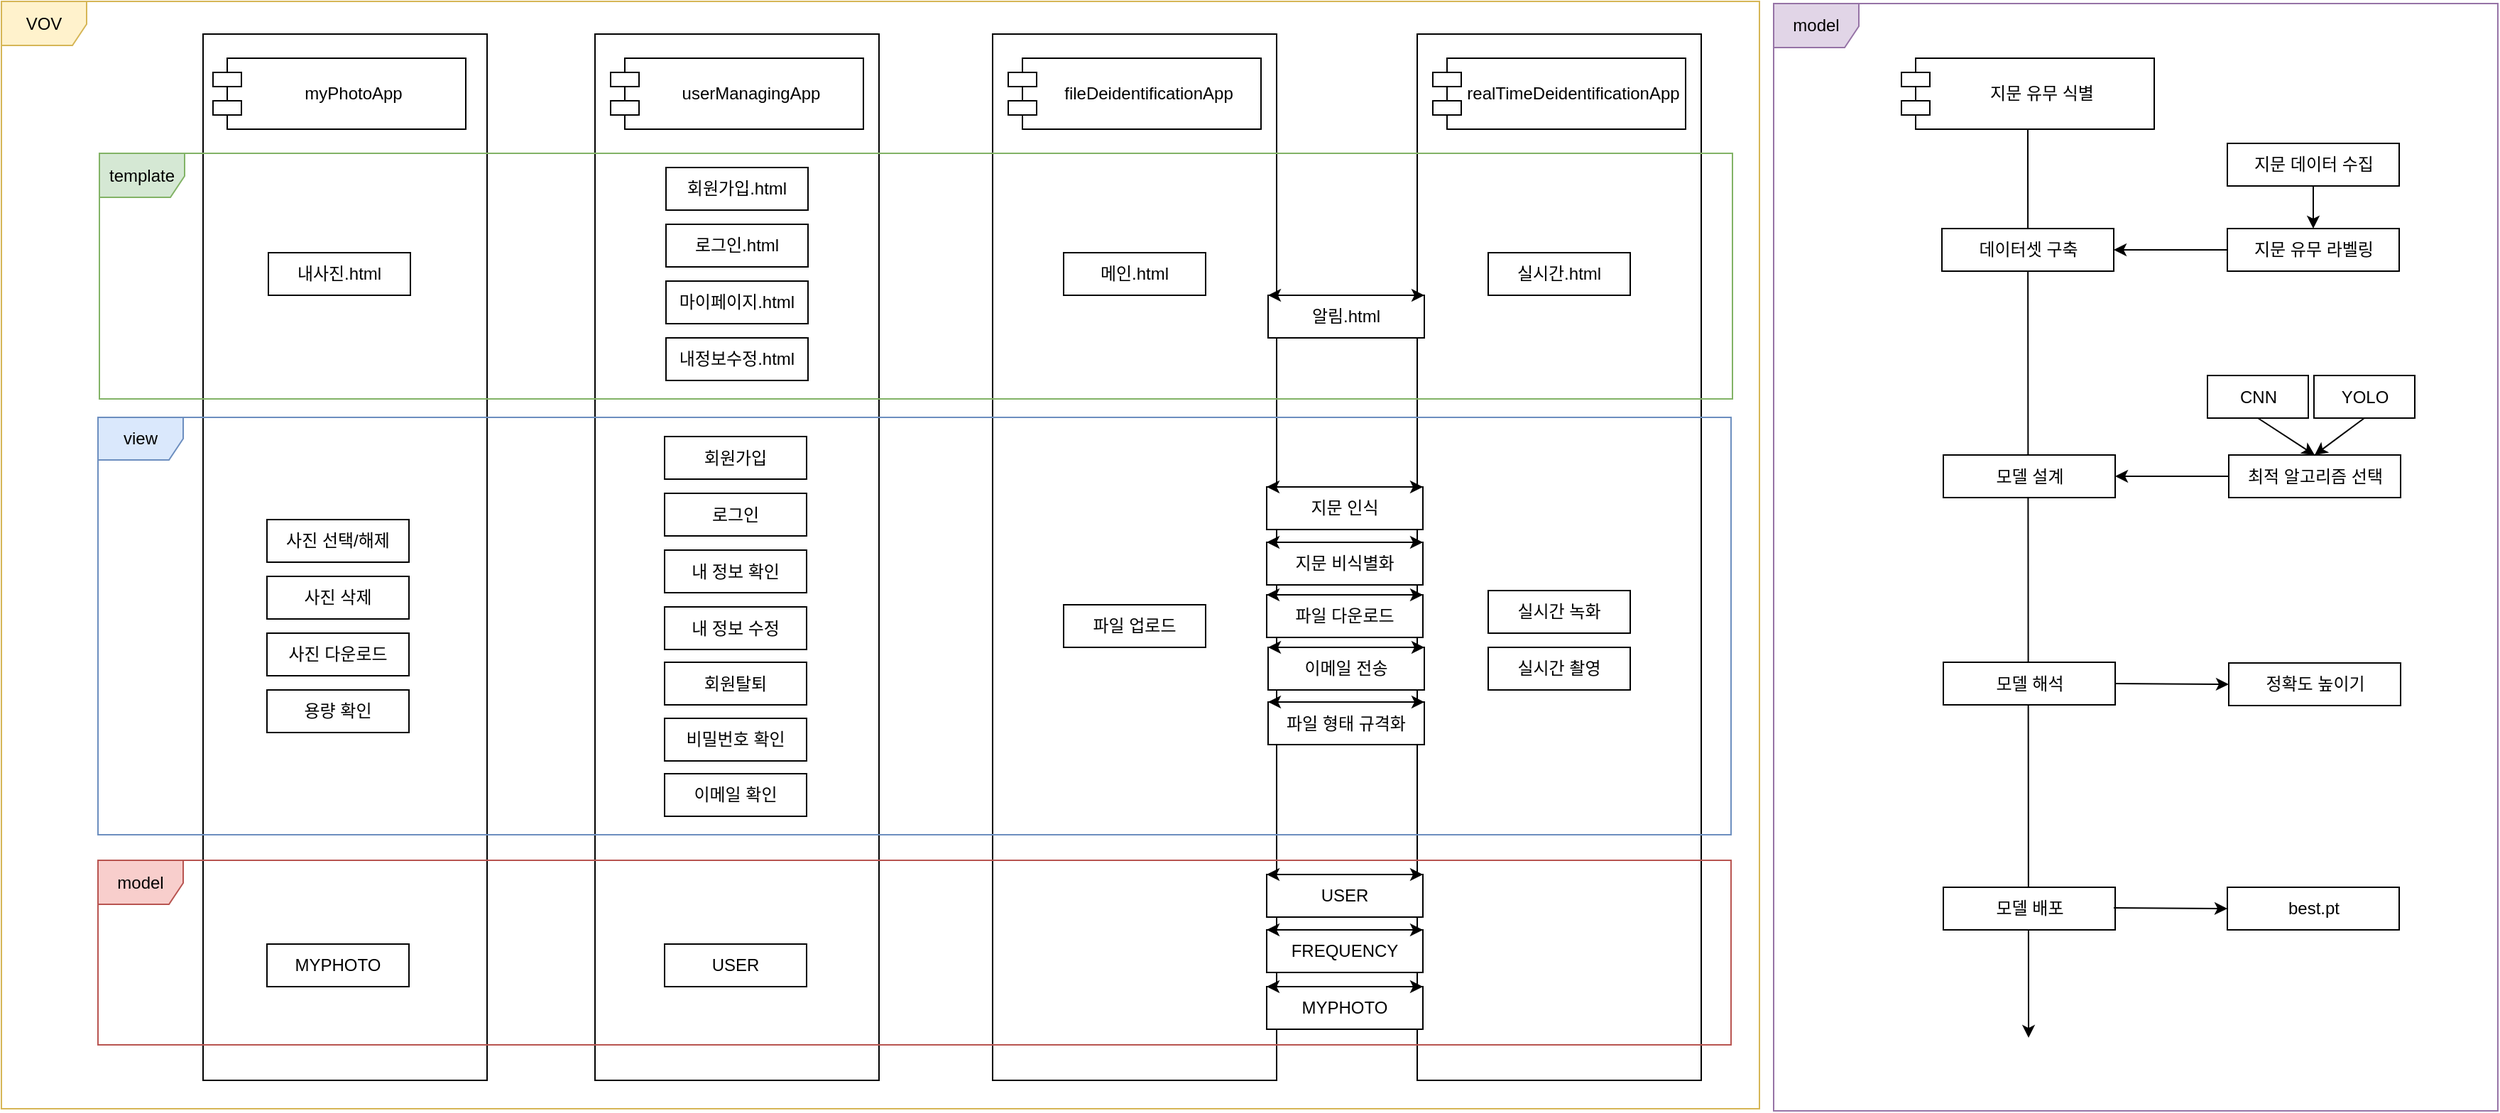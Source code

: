 <mxfile>
    <diagram name="Page-1" id="5f0bae14-7c28-e335-631c-24af17079c00">
        <mxGraphModel dx="1660" dy="1123" grid="1" gridSize="10" guides="1" tooltips="1" connect="1" arrows="1" fold="1" page="1" pageScale="1" pageWidth="1920" pageHeight="1200" background="none" math="0" shadow="0">
            <root>
                <mxCell id="0"/>
                <mxCell id="1" parent="0"/>
                <mxCell id="ctWpIb9OF1Fhuvv7uokD-50" value="model" style="shape=umlFrame;whiteSpace=wrap;html=1;pointerEvents=0;strokeColor=#9673a6;width=60;height=31;fillColor=#e1d5e7;" parent="1" vertex="1">
                    <mxGeometry x="1250" y="1.5" width="510" height="780" as="geometry"/>
                </mxCell>
                <mxCell id="phjYExtVegsDnhLjMrPz-45" value="" style="rounded=0;whiteSpace=wrap;html=1;fillColor=none;strokeColor=#000000;" parent="1" vertex="1">
                    <mxGeometry x="144" y="23" width="200" height="737" as="geometry"/>
                </mxCell>
                <mxCell id="phjYExtVegsDnhLjMrPz-46" value="" style="rounded=0;whiteSpace=wrap;html=1;fillColor=none;strokeColor=#000000;" parent="1" vertex="1">
                    <mxGeometry x="420" y="23" width="200" height="737" as="geometry"/>
                </mxCell>
                <mxCell id="phjYExtVegsDnhLjMrPz-47" value="" style="rounded=0;whiteSpace=wrap;html=1;fillColor=none;strokeColor=#000000;" parent="1" vertex="1">
                    <mxGeometry x="700" y="23" width="200" height="737" as="geometry"/>
                </mxCell>
                <mxCell id="phjYExtVegsDnhLjMrPz-48" value="" style="rounded=0;whiteSpace=wrap;html=1;fillColor=none;strokeColor=#000000;" parent="1" vertex="1">
                    <mxGeometry x="999" y="23" width="200" height="737" as="geometry"/>
                </mxCell>
                <mxCell id="phjYExtVegsDnhLjMrPz-5" value="template" style="shape=umlFrame;whiteSpace=wrap;html=1;pointerEvents=0;strokeColor=#82b366;width=60;height=31;fillColor=#d5e8d4;" parent="1" vertex="1">
                    <mxGeometry x="71" y="107" width="1150" height="173" as="geometry"/>
                </mxCell>
                <mxCell id="phjYExtVegsDnhLjMrPz-1" value="myPhotoApp" style="shape=module;align=left;spacingLeft=20;align=center;verticalAlign=middle;whiteSpace=wrap;html=1;" parent="1" vertex="1">
                    <mxGeometry x="151" y="40" width="178" height="50" as="geometry"/>
                </mxCell>
                <mxCell id="phjYExtVegsDnhLjMrPz-2" value="userManagingApp" style="shape=module;align=left;spacingLeft=20;align=center;verticalAlign=middle;whiteSpace=wrap;html=1;" parent="1" vertex="1">
                    <mxGeometry x="431" y="40" width="178" height="50" as="geometry"/>
                </mxCell>
                <mxCell id="phjYExtVegsDnhLjMrPz-3" value="fileDeidentificationApp" style="shape=module;align=left;spacingLeft=20;align=center;verticalAlign=middle;whiteSpace=wrap;html=1;" parent="1" vertex="1">
                    <mxGeometry x="711" y="40" width="178" height="50" as="geometry"/>
                </mxCell>
                <mxCell id="phjYExtVegsDnhLjMrPz-4" value="realTimeDeidentificationApp" style="shape=module;align=left;spacingLeft=20;align=center;verticalAlign=middle;whiteSpace=wrap;html=1;" parent="1" vertex="1">
                    <mxGeometry x="1010" y="40" width="178" height="50" as="geometry"/>
                </mxCell>
                <mxCell id="phjYExtVegsDnhLjMrPz-6" value="내사진.html" style="html=1;whiteSpace=wrap;" parent="1" vertex="1">
                    <mxGeometry x="190" y="177" width="100" height="30" as="geometry"/>
                </mxCell>
                <mxCell id="phjYExtVegsDnhLjMrPz-7" value="실시간.html" style="html=1;whiteSpace=wrap;" parent="1" vertex="1">
                    <mxGeometry x="1049" y="177" width="100" height="30" as="geometry"/>
                </mxCell>
                <mxCell id="phjYExtVegsDnhLjMrPz-8" value="메인.html" style="html=1;whiteSpace=wrap;" parent="1" vertex="1">
                    <mxGeometry x="750" y="177" width="100" height="30" as="geometry"/>
                </mxCell>
                <mxCell id="phjYExtVegsDnhLjMrPz-10" value="회원가입.html" style="html=1;whiteSpace=wrap;" parent="1" vertex="1">
                    <mxGeometry x="470" y="117" width="100" height="30" as="geometry"/>
                </mxCell>
                <mxCell id="phjYExtVegsDnhLjMrPz-11" value="로그인.html" style="html=1;whiteSpace=wrap;" parent="1" vertex="1">
                    <mxGeometry x="470" y="157" width="100" height="30" as="geometry"/>
                </mxCell>
                <mxCell id="phjYExtVegsDnhLjMrPz-12" value="마이페이지.html" style="html=1;whiteSpace=wrap;" parent="1" vertex="1">
                    <mxGeometry x="470" y="197" width="100" height="30" as="geometry"/>
                </mxCell>
                <mxCell id="phjYExtVegsDnhLjMrPz-13" value="내정보수정.html" style="html=1;whiteSpace=wrap;" parent="1" vertex="1">
                    <mxGeometry x="470" y="237" width="100" height="30" as="geometry"/>
                </mxCell>
                <mxCell id="phjYExtVegsDnhLjMrPz-17" value="사진 선택/해제" style="html=1;whiteSpace=wrap;" parent="1" vertex="1">
                    <mxGeometry x="189" y="365" width="100" height="30" as="geometry"/>
                </mxCell>
                <mxCell id="phjYExtVegsDnhLjMrPz-18" value="사진 삭제" style="html=1;whiteSpace=wrap;" parent="1" vertex="1">
                    <mxGeometry x="189" y="405" width="100" height="30" as="geometry"/>
                </mxCell>
                <mxCell id="phjYExtVegsDnhLjMrPz-19" value="사진 다운로드" style="html=1;whiteSpace=wrap;" parent="1" vertex="1">
                    <mxGeometry x="189" y="445" width="100" height="30" as="geometry"/>
                </mxCell>
                <mxCell id="phjYExtVegsDnhLjMrPz-20" value="용량 확인" style="html=1;whiteSpace=wrap;" parent="1" vertex="1">
                    <mxGeometry x="189" y="485" width="100" height="30" as="geometry"/>
                </mxCell>
                <mxCell id="phjYExtVegsDnhLjMrPz-21" value="실시간 녹화" style="html=1;whiteSpace=wrap;" parent="1" vertex="1">
                    <mxGeometry x="1049" y="415" width="100" height="30" as="geometry"/>
                </mxCell>
                <mxCell id="phjYExtVegsDnhLjMrPz-22" value="실시간 촬영" style="html=1;whiteSpace=wrap;" parent="1" vertex="1">
                    <mxGeometry x="1049" y="455" width="100" height="30" as="geometry"/>
                </mxCell>
                <mxCell id="phjYExtVegsDnhLjMrPz-23" value="파일 업로드" style="html=1;whiteSpace=wrap;" parent="1" vertex="1">
                    <mxGeometry x="750" y="425" width="100" height="30" as="geometry"/>
                </mxCell>
                <mxCell id="phjYExtVegsDnhLjMrPz-27" value="회원가입" style="html=1;whiteSpace=wrap;" parent="1" vertex="1">
                    <mxGeometry x="469" y="306.5" width="100" height="30" as="geometry"/>
                </mxCell>
                <mxCell id="phjYExtVegsDnhLjMrPz-28" value="로그인" style="html=1;whiteSpace=wrap;" parent="1" vertex="1">
                    <mxGeometry x="469" y="346.5" width="100" height="30" as="geometry"/>
                </mxCell>
                <mxCell id="phjYExtVegsDnhLjMrPz-29" value="내 정보 확인" style="html=1;whiteSpace=wrap;" parent="1" vertex="1">
                    <mxGeometry x="469" y="386.5" width="100" height="30" as="geometry"/>
                </mxCell>
                <mxCell id="phjYExtVegsDnhLjMrPz-30" value="내 정보 수정" style="html=1;whiteSpace=wrap;" parent="1" vertex="1">
                    <mxGeometry x="469" y="426.5" width="100" height="30" as="geometry"/>
                </mxCell>
                <mxCell id="phjYExtVegsDnhLjMrPz-31" value="회원탈퇴" style="html=1;whiteSpace=wrap;" parent="1" vertex="1">
                    <mxGeometry x="469" y="465.5" width="100" height="30" as="geometry"/>
                </mxCell>
                <mxCell id="phjYExtVegsDnhLjMrPz-33" value="MYPHOTO" style="html=1;whiteSpace=wrap;" parent="1" vertex="1">
                    <mxGeometry x="189" y="664" width="100" height="30" as="geometry"/>
                </mxCell>
                <mxCell id="phjYExtVegsDnhLjMrPz-37" value="USER" style="html=1;whiteSpace=wrap;" parent="1" vertex="1">
                    <mxGeometry x="469" y="664" width="100" height="30" as="geometry"/>
                </mxCell>
                <mxCell id="phjYExtVegsDnhLjMrPz-41" value="VOV" style="shape=umlFrame;whiteSpace=wrap;html=1;pointerEvents=0;strokeColor=#d6b656;width=60;height=31;fillColor=#fff2cc;" parent="1" vertex="1">
                    <mxGeometry x="2" width="1238" height="780" as="geometry"/>
                </mxCell>
                <mxCell id="phjYExtVegsDnhLjMrPz-34" value="FREQUENCY" style="html=1;whiteSpace=wrap;" parent="1" vertex="1">
                    <mxGeometry x="893" y="654" width="110" height="30" as="geometry"/>
                </mxCell>
                <mxCell id="phjYExtVegsDnhLjMrPz-54" value="" style="endArrow=classic;startArrow=classic;html=1;rounded=0;entryX=1;entryY=0;entryDx=0;entryDy=0;exitX=0;exitY=0;exitDx=0;exitDy=0;" parent="1" source="phjYExtVegsDnhLjMrPz-34" target="phjYExtVegsDnhLjMrPz-34" edge="1">
                    <mxGeometry width="50" height="50" relative="1" as="geometry">
                        <mxPoint x="893" y="654" as="sourcePoint"/>
                        <mxPoint x="997.2" y="654" as="targetPoint"/>
                    </mxGeometry>
                </mxCell>
                <mxCell id="phjYExtVegsDnhLjMrPz-36" value="MYPHOTO" style="html=1;whiteSpace=wrap;" parent="1" vertex="1">
                    <mxGeometry x="893" y="694" width="110" height="30" as="geometry"/>
                </mxCell>
                <mxCell id="phjYExtVegsDnhLjMrPz-55" value="" style="endArrow=classic;startArrow=classic;html=1;rounded=0;entryX=1;entryY=0;entryDx=0;entryDy=0;exitX=0;exitY=0;exitDx=0;exitDy=0;" parent="1" source="phjYExtVegsDnhLjMrPz-36" target="phjYExtVegsDnhLjMrPz-36" edge="1">
                    <mxGeometry width="50" height="50" relative="1" as="geometry">
                        <mxPoint x="893" y="694" as="sourcePoint"/>
                        <mxPoint x="997.2" y="694" as="targetPoint"/>
                    </mxGeometry>
                </mxCell>
                <mxCell id="phjYExtVegsDnhLjMrPz-26" value="파일 다운로드" style="html=1;whiteSpace=wrap;" parent="1" vertex="1">
                    <mxGeometry x="893" y="418" width="110" height="30" as="geometry"/>
                </mxCell>
                <mxCell id="phjYExtVegsDnhLjMrPz-53" value="" style="endArrow=classic;startArrow=classic;html=1;rounded=0;exitX=0;exitY=0;exitDx=0;exitDy=0;entryX=1;entryY=0;entryDx=0;entryDy=0;" parent="1" source="phjYExtVegsDnhLjMrPz-26" target="phjYExtVegsDnhLjMrPz-26" edge="1">
                    <mxGeometry width="50" height="50" relative="1" as="geometry">
                        <mxPoint x="897.0" y="418" as="sourcePoint"/>
                        <mxPoint x="997.2" y="418" as="targetPoint"/>
                    </mxGeometry>
                </mxCell>
                <mxCell id="phjYExtVegsDnhLjMrPz-25" value="지문 비식별화" style="html=1;whiteSpace=wrap;" parent="1" vertex="1">
                    <mxGeometry x="893" y="381" width="110" height="30" as="geometry"/>
                </mxCell>
                <mxCell id="phjYExtVegsDnhLjMrPz-52" value="" style="endArrow=classic;startArrow=classic;html=1;rounded=0;exitX=0;exitY=0;exitDx=0;exitDy=0;entryX=1;entryY=0;entryDx=0;entryDy=0;" parent="1" source="phjYExtVegsDnhLjMrPz-25" target="phjYExtVegsDnhLjMrPz-25" edge="1">
                    <mxGeometry width="50" height="50" relative="1" as="geometry">
                        <mxPoint x="897.0" y="381" as="sourcePoint"/>
                        <mxPoint x="997.2" y="381" as="targetPoint"/>
                    </mxGeometry>
                </mxCell>
                <mxCell id="phjYExtVegsDnhLjMrPz-24" value="지문 인식" style="html=1;whiteSpace=wrap;" parent="1" vertex="1">
                    <mxGeometry x="893" y="342" width="110" height="30" as="geometry"/>
                </mxCell>
                <mxCell id="phjYExtVegsDnhLjMrPz-51" value="" style="endArrow=classic;startArrow=classic;html=1;rounded=0;exitX=0;exitY=0;exitDx=0;exitDy=0;entryX=1;entryY=0;entryDx=0;entryDy=0;" parent="1" source="phjYExtVegsDnhLjMrPz-24" target="phjYExtVegsDnhLjMrPz-24" edge="1">
                    <mxGeometry width="50" height="50" relative="1" as="geometry">
                        <mxPoint x="898.0" y="342" as="sourcePoint"/>
                        <mxPoint x="998.2" y="342" as="targetPoint"/>
                    </mxGeometry>
                </mxCell>
                <mxCell id="phjYExtVegsDnhLjMrPz-9" value="알림.html" style="html=1;whiteSpace=wrap;" parent="1" vertex="1">
                    <mxGeometry x="894" y="207" width="110" height="30" as="geometry"/>
                </mxCell>
                <mxCell id="phjYExtVegsDnhLjMrPz-50" value="" style="endArrow=classic;startArrow=classic;html=1;rounded=0;exitX=0;exitY=0;exitDx=0;exitDy=0;entryX=1;entryY=0;entryDx=0;entryDy=0;" parent="1" source="phjYExtVegsDnhLjMrPz-9" target="phjYExtVegsDnhLjMrPz-9" edge="1">
                    <mxGeometry width="50" height="50" relative="1" as="geometry">
                        <mxPoint x="898.0" y="205.95" as="sourcePoint"/>
                        <mxPoint x="998.2" y="205.95" as="targetPoint"/>
                    </mxGeometry>
                </mxCell>
                <mxCell id="phjYExtVegsDnhLjMrPz-16" value="view" style="shape=umlFrame;whiteSpace=wrap;html=1;pointerEvents=0;strokeColor=#6c8ebf;fillColor=#dae8fc;" parent="1" vertex="1">
                    <mxGeometry x="70" y="293" width="1150" height="294" as="geometry"/>
                </mxCell>
                <mxCell id="phjYExtVegsDnhLjMrPz-32" value="model" style="shape=umlFrame;whiteSpace=wrap;html=1;pointerEvents=0;strokeColor=#b85450;width=60;height=31;fillColor=#f8cecc;" parent="1" vertex="1">
                    <mxGeometry x="70" y="605" width="1150" height="130" as="geometry"/>
                </mxCell>
                <mxCell id="ctWpIb9OF1Fhuvv7uokD-2" value="비밀번호 확인" style="html=1;whiteSpace=wrap;" parent="1" vertex="1">
                    <mxGeometry x="469" y="505" width="100" height="30" as="geometry"/>
                </mxCell>
                <mxCell id="ctWpIb9OF1Fhuvv7uokD-3" value="이메일 확인" style="html=1;whiteSpace=wrap;" parent="1" vertex="1">
                    <mxGeometry x="469" y="544" width="100" height="30" as="geometry"/>
                </mxCell>
                <mxCell id="ctWpIb9OF1Fhuvv7uokD-4" value="이메일 전송" style="html=1;whiteSpace=wrap;" parent="1" vertex="1">
                    <mxGeometry x="894" y="455" width="110" height="30" as="geometry"/>
                </mxCell>
                <mxCell id="ctWpIb9OF1Fhuvv7uokD-5" value="" style="endArrow=classic;startArrow=classic;html=1;rounded=0;exitX=0;exitY=0;exitDx=0;exitDy=0;entryX=1;entryY=0;entryDx=0;entryDy=0;" parent="1" source="ctWpIb9OF1Fhuvv7uokD-4" target="ctWpIb9OF1Fhuvv7uokD-4" edge="1">
                    <mxGeometry width="50" height="50" relative="1" as="geometry">
                        <mxPoint x="898.0" y="455" as="sourcePoint"/>
                        <mxPoint x="998.2" y="455" as="targetPoint"/>
                    </mxGeometry>
                </mxCell>
                <mxCell id="ctWpIb9OF1Fhuvv7uokD-6" value="파일 형태 규격화" style="html=1;whiteSpace=wrap;" parent="1" vertex="1">
                    <mxGeometry x="894" y="493.5" width="110" height="30" as="geometry"/>
                </mxCell>
                <mxCell id="ctWpIb9OF1Fhuvv7uokD-7" value="" style="endArrow=classic;startArrow=classic;html=1;rounded=0;exitX=0;exitY=0;exitDx=0;exitDy=0;entryX=1;entryY=0;entryDx=0;entryDy=0;" parent="1" source="ctWpIb9OF1Fhuvv7uokD-6" target="ctWpIb9OF1Fhuvv7uokD-6" edge="1">
                    <mxGeometry width="50" height="50" relative="1" as="geometry">
                        <mxPoint x="898.0" y="493.5" as="sourcePoint"/>
                        <mxPoint x="998.2" y="493.5" as="targetPoint"/>
                    </mxGeometry>
                </mxCell>
                <mxCell id="ctWpIb9OF1Fhuvv7uokD-8" value="USER" style="html=1;whiteSpace=wrap;" parent="1" vertex="1">
                    <mxGeometry x="893" y="615" width="110" height="30" as="geometry"/>
                </mxCell>
                <mxCell id="ctWpIb9OF1Fhuvv7uokD-9" value="" style="endArrow=classic;startArrow=classic;html=1;rounded=0;entryX=1;entryY=0;entryDx=0;entryDy=0;exitX=0;exitY=0;exitDx=0;exitDy=0;" parent="1" source="ctWpIb9OF1Fhuvv7uokD-8" target="ctWpIb9OF1Fhuvv7uokD-8" edge="1">
                    <mxGeometry width="50" height="50" relative="1" as="geometry">
                        <mxPoint x="893" y="615" as="sourcePoint"/>
                        <mxPoint x="997.2" y="615" as="targetPoint"/>
                    </mxGeometry>
                </mxCell>
                <mxCell id="ctWpIb9OF1Fhuvv7uokD-56" style="edgeStyle=orthogonalEdgeStyle;rounded=0;orthogonalLoop=1;jettySize=auto;html=1;exitX=0.5;exitY=1;exitDx=0;exitDy=0;entryX=0.352;entryY=0.934;entryDx=0;entryDy=0;entryPerimeter=0;" parent="1" source="ctWpIb9OF1Fhuvv7uokD-10" target="ctWpIb9OF1Fhuvv7uokD-50" edge="1">
                    <mxGeometry relative="1" as="geometry"/>
                </mxCell>
                <mxCell id="ctWpIb9OF1Fhuvv7uokD-10" value="지문 유무 식별" style="shape=module;align=left;spacingLeft=20;align=center;verticalAlign=middle;whiteSpace=wrap;html=1;" parent="1" vertex="1">
                    <mxGeometry x="1340" y="40" width="178" height="50" as="geometry"/>
                </mxCell>
                <mxCell id="ctWpIb9OF1Fhuvv7uokD-44" value="" style="group" parent="1" vertex="1" connectable="0">
                    <mxGeometry x="1369.5" y="465.5" width="322" height="33.5" as="geometry"/>
                </mxCell>
                <mxCell id="ctWpIb9OF1Fhuvv7uokD-13" value="모델 해석" style="html=1;whiteSpace=wrap;" parent="ctWpIb9OF1Fhuvv7uokD-44" vertex="1">
                    <mxGeometry width="121" height="30" as="geometry"/>
                </mxCell>
                <mxCell id="ctWpIb9OF1Fhuvv7uokD-26" value="" style="group" parent="ctWpIb9OF1Fhuvv7uokD-44" vertex="1" connectable="0">
                    <mxGeometry x="201" y="3.5" width="121" height="30" as="geometry"/>
                </mxCell>
                <mxCell id="ctWpIb9OF1Fhuvv7uokD-27" value="" style="group" parent="ctWpIb9OF1Fhuvv7uokD-26" vertex="1" connectable="0">
                    <mxGeometry y="-3" width="121" height="30" as="geometry"/>
                </mxCell>
                <mxCell id="ctWpIb9OF1Fhuvv7uokD-28" value="정확도 높이기" style="html=1;whiteSpace=wrap;" parent="ctWpIb9OF1Fhuvv7uokD-27" vertex="1">
                    <mxGeometry width="121" height="30" as="geometry"/>
                </mxCell>
                <mxCell id="ctWpIb9OF1Fhuvv7uokD-29" value="" style="endArrow=classic;html=1;rounded=0;exitX=1;exitY=0.5;exitDx=0;exitDy=0;entryX=0;entryY=0.5;entryDx=0;entryDy=0;" parent="ctWpIb9OF1Fhuvv7uokD-44" source="ctWpIb9OF1Fhuvv7uokD-13" target="ctWpIb9OF1Fhuvv7uokD-28" edge="1">
                    <mxGeometry width="50" height="50" relative="1" as="geometry">
                        <mxPoint x="-189" y="109" as="sourcePoint"/>
                        <mxPoint x="171" y="67" as="targetPoint"/>
                    </mxGeometry>
                </mxCell>
                <mxCell id="ctWpIb9OF1Fhuvv7uokD-45" value="" style="group" parent="1" vertex="1" connectable="0">
                    <mxGeometry x="1369.5" y="263.5" width="332" height="86" as="geometry"/>
                </mxCell>
                <mxCell id="ctWpIb9OF1Fhuvv7uokD-12" value="모델 설계" style="html=1;whiteSpace=wrap;" parent="ctWpIb9OF1Fhuvv7uokD-45" vertex="1">
                    <mxGeometry y="56" width="121" height="30" as="geometry"/>
                </mxCell>
                <mxCell id="ctWpIb9OF1Fhuvv7uokD-22" value="" style="group" parent="ctWpIb9OF1Fhuvv7uokD-45" vertex="1" connectable="0">
                    <mxGeometry x="201" y="56" width="121" height="30" as="geometry"/>
                </mxCell>
                <mxCell id="ctWpIb9OF1Fhuvv7uokD-19" value="" style="group" parent="ctWpIb9OF1Fhuvv7uokD-22" vertex="1" connectable="0">
                    <mxGeometry width="121" height="30" as="geometry"/>
                </mxCell>
                <mxCell id="ctWpIb9OF1Fhuvv7uokD-20" value="최적 알고리즘 선택" style="html=1;whiteSpace=wrap;" parent="ctWpIb9OF1Fhuvv7uokD-19" vertex="1">
                    <mxGeometry width="121" height="30" as="geometry"/>
                </mxCell>
                <mxCell id="ctWpIb9OF1Fhuvv7uokD-35" value="" style="group" parent="ctWpIb9OF1Fhuvv7uokD-45" vertex="1" connectable="0">
                    <mxGeometry x="161" width="121" height="30" as="geometry"/>
                </mxCell>
                <mxCell id="ctWpIb9OF1Fhuvv7uokD-36" value="" style="group" parent="ctWpIb9OF1Fhuvv7uokD-35" vertex="1" connectable="0">
                    <mxGeometry x="25" width="71" height="30" as="geometry"/>
                </mxCell>
                <mxCell id="ctWpIb9OF1Fhuvv7uokD-37" value="CNN" style="html=1;whiteSpace=wrap;" parent="ctWpIb9OF1Fhuvv7uokD-36" vertex="1">
                    <mxGeometry width="71" height="30" as="geometry"/>
                </mxCell>
                <mxCell id="ctWpIb9OF1Fhuvv7uokD-39" value="" style="group" parent="ctWpIb9OF1Fhuvv7uokD-45" vertex="1" connectable="0">
                    <mxGeometry x="261" width="71" height="30" as="geometry"/>
                </mxCell>
                <mxCell id="ctWpIb9OF1Fhuvv7uokD-40" value="" style="group" parent="ctWpIb9OF1Fhuvv7uokD-39" vertex="1" connectable="0">
                    <mxGeometry width="71" height="30" as="geometry"/>
                </mxCell>
                <mxCell id="ctWpIb9OF1Fhuvv7uokD-41" value="YOLO" style="html=1;whiteSpace=wrap;" parent="ctWpIb9OF1Fhuvv7uokD-40" vertex="1">
                    <mxGeometry width="71" height="30" as="geometry"/>
                </mxCell>
                <mxCell id="ctWpIb9OF1Fhuvv7uokD-42" value="" style="endArrow=classic;html=1;rounded=0;entryX=0.5;entryY=0;entryDx=0;entryDy=0;exitX=0.5;exitY=1;exitDx=0;exitDy=0;" parent="ctWpIb9OF1Fhuvv7uokD-45" source="ctWpIb9OF1Fhuvv7uokD-41" target="ctWpIb9OF1Fhuvv7uokD-20" edge="1">
                    <mxGeometry width="50" height="50" relative="1" as="geometry">
                        <mxPoint x="242" y="43" as="sourcePoint"/>
                        <mxPoint x="272" y="66" as="targetPoint"/>
                    </mxGeometry>
                </mxCell>
                <mxCell id="ctWpIb9OF1Fhuvv7uokD-38" value="" style="endArrow=classic;html=1;rounded=0;entryX=0.5;entryY=0;entryDx=0;entryDy=0;exitX=0.5;exitY=1;exitDx=0;exitDy=0;" parent="ctWpIb9OF1Fhuvv7uokD-45" source="ctWpIb9OF1Fhuvv7uokD-37" target="ctWpIb9OF1Fhuvv7uokD-20" edge="1">
                    <mxGeometry width="50" height="50" relative="1" as="geometry">
                        <mxPoint x="-179" y="109" as="sourcePoint"/>
                        <mxPoint x="-129" y="59" as="targetPoint"/>
                    </mxGeometry>
                </mxCell>
                <mxCell id="ctWpIb9OF1Fhuvv7uokD-21" value="" style="endArrow=classic;html=1;rounded=0;entryX=1;entryY=0.5;entryDx=0;entryDy=0;exitX=0;exitY=0.5;exitDx=0;exitDy=0;" parent="ctWpIb9OF1Fhuvv7uokD-45" source="ctWpIb9OF1Fhuvv7uokD-20" target="ctWpIb9OF1Fhuvv7uokD-12" edge="1">
                    <mxGeometry width="50" height="50" relative="1" as="geometry">
                        <mxPoint x="1150" y="399" as="sourcePoint"/>
                        <mxPoint x="1200" y="349" as="targetPoint"/>
                    </mxGeometry>
                </mxCell>
                <mxCell id="ctWpIb9OF1Fhuvv7uokD-46" value="" style="group" parent="1" vertex="1" connectable="0">
                    <mxGeometry x="1368.5" y="100" width="322" height="90" as="geometry"/>
                </mxCell>
                <mxCell id="ctWpIb9OF1Fhuvv7uokD-11" value="데이터셋 구축" style="html=1;whiteSpace=wrap;" parent="ctWpIb9OF1Fhuvv7uokD-46" vertex="1">
                    <mxGeometry y="60" width="121" height="30" as="geometry"/>
                </mxCell>
                <mxCell id="ctWpIb9OF1Fhuvv7uokD-18" value="" style="group" parent="ctWpIb9OF1Fhuvv7uokD-46" vertex="1" connectable="0">
                    <mxGeometry x="201" y="60" width="121" height="30" as="geometry"/>
                </mxCell>
                <mxCell id="ctWpIb9OF1Fhuvv7uokD-16" value="지문 유무 라벨링" style="html=1;whiteSpace=wrap;" parent="ctWpIb9OF1Fhuvv7uokD-18" vertex="1">
                    <mxGeometry width="121" height="30" as="geometry"/>
                </mxCell>
                <mxCell id="ctWpIb9OF1Fhuvv7uokD-32" value="" style="group" parent="ctWpIb9OF1Fhuvv7uokD-46" vertex="1" connectable="0">
                    <mxGeometry x="201" width="121" height="30" as="geometry"/>
                </mxCell>
                <mxCell id="ctWpIb9OF1Fhuvv7uokD-33" value="지문 데이터 수집" style="html=1;whiteSpace=wrap;" parent="ctWpIb9OF1Fhuvv7uokD-32" vertex="1">
                    <mxGeometry width="121" height="30" as="geometry"/>
                </mxCell>
                <mxCell id="ctWpIb9OF1Fhuvv7uokD-34" value="" style="endArrow=classic;html=1;rounded=0;entryX=0.5;entryY=0;entryDx=0;entryDy=0;exitX=0.5;exitY=1;exitDx=0;exitDy=0;" parent="ctWpIb9OF1Fhuvv7uokD-46" source="ctWpIb9OF1Fhuvv7uokD-33" target="ctWpIb9OF1Fhuvv7uokD-16" edge="1">
                    <mxGeometry width="50" height="50" relative="1" as="geometry">
                        <mxPoint x="-149" y="103" as="sourcePoint"/>
                        <mxPoint x="-99" y="53" as="targetPoint"/>
                    </mxGeometry>
                </mxCell>
                <mxCell id="ctWpIb9OF1Fhuvv7uokD-17" value="" style="endArrow=classic;html=1;rounded=0;entryX=1;entryY=0.5;entryDx=0;entryDy=0;exitX=0;exitY=0.5;exitDx=0;exitDy=0;" parent="ctWpIb9OF1Fhuvv7uokD-46" source="ctWpIb9OF1Fhuvv7uokD-16" target="ctWpIb9OF1Fhuvv7uokD-11" edge="1">
                    <mxGeometry width="50" height="50" relative="1" as="geometry">
                        <mxPoint x="1150" y="273" as="sourcePoint"/>
                        <mxPoint x="1200" y="223" as="targetPoint"/>
                    </mxGeometry>
                </mxCell>
                <mxCell id="ctWpIb9OF1Fhuvv7uokD-30" value="모델 배포" style="html=1;whiteSpace=wrap;" parent="1" vertex="1">
                    <mxGeometry x="1369.5" y="624" width="121" height="30" as="geometry"/>
                </mxCell>
                <mxCell id="2" value="" style="group" vertex="1" connectable="0" parent="1">
                    <mxGeometry x="1569.5" y="627" width="121" height="30" as="geometry"/>
                </mxCell>
                <mxCell id="3" value="" style="group" vertex="1" connectable="0" parent="2">
                    <mxGeometry y="-3" width="121" height="30" as="geometry"/>
                </mxCell>
                <mxCell id="4" value="best.pt" style="html=1;whiteSpace=wrap;" vertex="1" parent="3">
                    <mxGeometry width="121" height="30" as="geometry"/>
                </mxCell>
                <mxCell id="5" value="" style="endArrow=classic;html=1;rounded=0;exitX=1;exitY=0.5;exitDx=0;exitDy=0;entryX=0;entryY=0.5;entryDx=0;entryDy=0;" edge="1" parent="1" target="4">
                    <mxGeometry width="50" height="50" relative="1" as="geometry">
                        <mxPoint x="1489.5" y="638.5" as="sourcePoint"/>
                        <mxPoint x="170" y="225" as="targetPoint"/>
                    </mxGeometry>
                </mxCell>
            </root>
        </mxGraphModel>
    </diagram>
</mxfile>